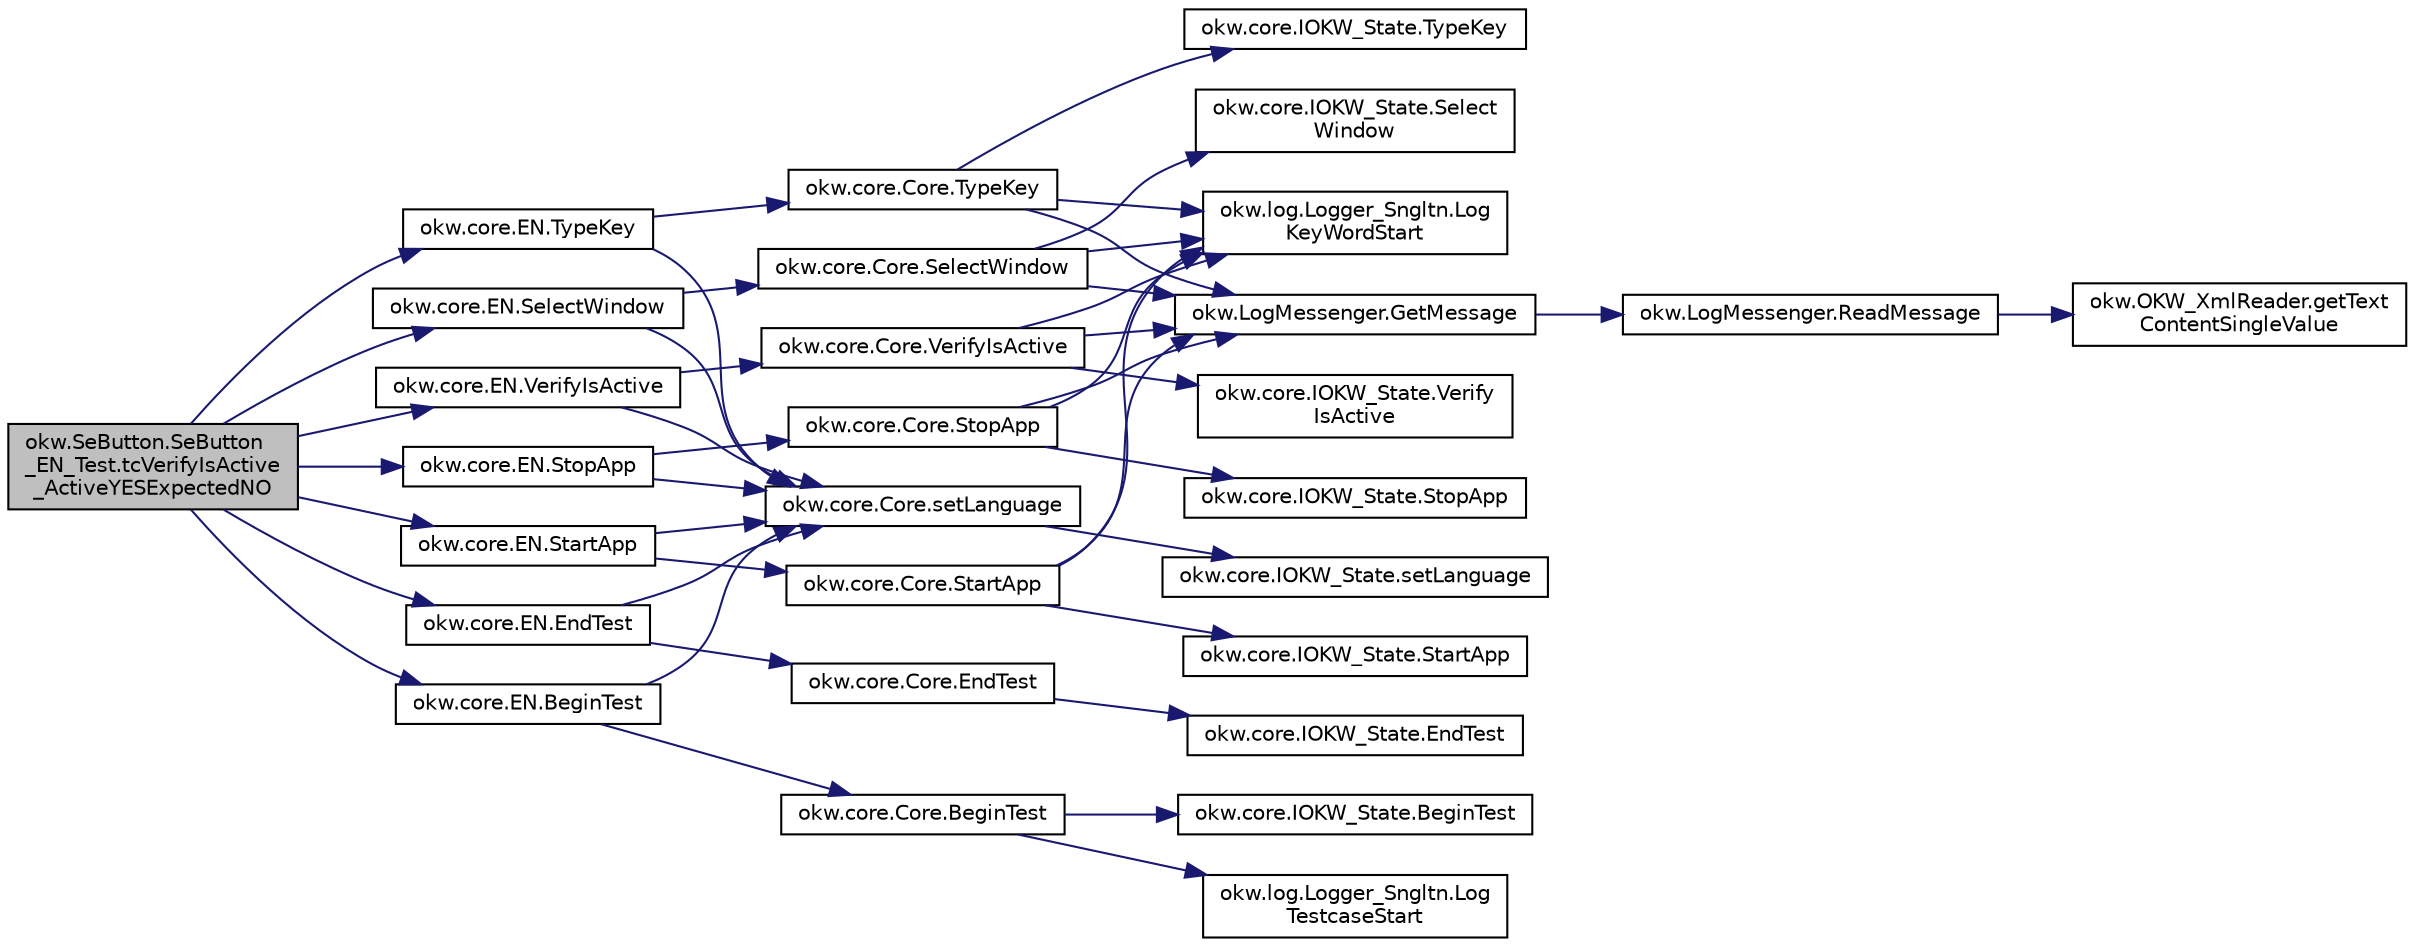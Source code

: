 digraph "okw.SeButton.SeButton_EN_Test.tcVerifyIsActive_ActiveYESExpectedNO"
{
 // INTERACTIVE_SVG=YES
 // LATEX_PDF_SIZE
  edge [fontname="Helvetica",fontsize="10",labelfontname="Helvetica",labelfontsize="10"];
  node [fontname="Helvetica",fontsize="10",shape=record];
  rankdir="LR";
  Node837 [label="okw.SeButton.SeButton\l_EN_Test.tcVerifyIsActive\l_ActiveYESExpectedNO",height=0.2,width=0.4,color="black", fillcolor="grey75", style="filled", fontcolor="black",tooltip="Test des Schlüsselwortes VerifyIsActive für den GUI-Adapter SeButton."];
  Node837 -> Node838 [color="midnightblue",fontsize="10",style="solid",fontname="Helvetica"];
  Node838 [label="okw.core.EN.BeginTest",height=0.2,width=0.4,color="black", fillcolor="white", style="filled",URL="$classokw_1_1core_1_1_e_n.html#aef613b0a3e6bb8a9623984db145cae69",tooltip="Markiert den Anfang eines neuen Testfalls."];
  Node838 -> Node839 [color="midnightblue",fontsize="10",style="solid",fontname="Helvetica"];
  Node839 [label="okw.core.Core.setLanguage",height=0.2,width=0.4,color="black", fillcolor="white", style="filled",URL="$classokw_1_1core_1_1_core.html#ab4e0f723d27cb11c944ec4c82c426100",tooltip="Setzt die Sprache auf den gegebenen wert Language."];
  Node839 -> Node840 [color="midnightblue",fontsize="10",style="solid",fontname="Helvetica"];
  Node840 [label="okw.core.IOKW_State.setLanguage",height=0.2,width=0.4,color="black", fillcolor="white", style="filled",URL="$interfaceokw_1_1core_1_1_i_o_k_w___state.html#a866baa0bde08a47418f54d63bdb56097",tooltip="Interne Methode zum setzen der Sprache für die sprachabhängigen Ausgaben der Dokumentation (Log)."];
  Node838 -> Node841 [color="midnightblue",fontsize="10",style="solid",fontname="Helvetica"];
  Node841 [label="okw.core.Core.BeginTest",height=0.2,width=0.4,color="black", fillcolor="white", style="filled",URL="$classokw_1_1core_1_1_core.html#acfefe92468c9eb9e951846372726c4d8",tooltip="Markiert den Anfang eines neuen Testfalls."];
  Node841 -> Node842 [color="midnightblue",fontsize="10",style="solid",fontname="Helvetica"];
  Node842 [label="okw.log.Logger_Sngltn.Log\lTestcaseStart",height=0.2,width=0.4,color="black", fillcolor="white", style="filled",URL="$classokw_1_1log_1_1_logger___sngltn.html#a60f4ad59db847ae61df928f9920f3deb",tooltip="Ausgabe des Testfalls."];
  Node841 -> Node843 [color="midnightblue",fontsize="10",style="solid",fontname="Helvetica"];
  Node843 [label="okw.core.IOKW_State.BeginTest",height=0.2,width=0.4,color="black", fillcolor="white", style="filled",URL="$interfaceokw_1_1core_1_1_i_o_k_w___state.html#ae5480ddb1fc37eade5d899d335bc4b13",tooltip="Markiert den Anfang eines neuen Testfalls."];
  Node837 -> Node844 [color="midnightblue",fontsize="10",style="solid",fontname="Helvetica"];
  Node844 [label="okw.core.EN.StartApp",height=0.2,width=0.4,color="black", fillcolor="white", style="filled",URL="$classokw_1_1core_1_1_e_n.html#aaa7465ee7f135c724668d8b22dc2219f",tooltip="Startet die gegebene Anwendung."];
  Node844 -> Node839 [color="midnightblue",fontsize="10",style="solid",fontname="Helvetica"];
  Node844 -> Node845 [color="midnightblue",fontsize="10",style="solid",fontname="Helvetica"];
  Node845 [label="okw.core.Core.StartApp",height=0.2,width=0.4,color="black", fillcolor="white", style="filled",URL="$classokw_1_1core_1_1_core.html#ac20a22275b6aea1c4e551dce1fd0c1e9",tooltip="Startet die gegebene Anwendung."];
  Node845 -> Node846 [color="midnightblue",fontsize="10",style="solid",fontname="Helvetica"];
  Node846 [label="okw.log.Logger_Sngltn.Log\lKeyWordStart",height=0.2,width=0.4,color="black", fillcolor="white", style="filled",URL="$classokw_1_1log_1_1_logger___sngltn.html#a70ec25e200e00ecefc544e8fd371d2ef",tooltip="Ausgabe eines Schlüsselwortes."];
  Node845 -> Node847 [color="midnightblue",fontsize="10",style="solid",fontname="Helvetica"];
  Node847 [label="okw.LogMessenger.GetMessage",height=0.2,width=0.4,color="black", fillcolor="white", style="filled",URL="$classokw_1_1_log_messenger.html#af225d1f037d47b3b085175c09d78bdd2",tooltip="Holt die Log-Meldung für MethodeNmae/Textkey ohne weitere Parameter."];
  Node847 -> Node848 [color="midnightblue",fontsize="10",style="solid",fontname="Helvetica"];
  Node848 [label="okw.LogMessenger.ReadMessage",height=0.2,width=0.4,color="black", fillcolor="white", style="filled",URL="$classokw_1_1_log_messenger.html#a530cd6ab82ec82a04206a2e976ec06e3",tooltip="Interne Kernfunktion holt die Log-Meldung mit Platzhaltern aus der XML-Datei."];
  Node848 -> Node849 [color="midnightblue",fontsize="10",style="solid",fontname="Helvetica"];
  Node849 [label="okw.OKW_XmlReader.getText\lContentSingleValue",height=0.2,width=0.4,color="black", fillcolor="white", style="filled",URL="$classokw_1_1_o_k_w___xml_reader.html#ab920b5335a2e1429c14cc5f8e79f39eb",tooltip="Lies den TextContent eines Tag."];
  Node845 -> Node850 [color="midnightblue",fontsize="10",style="solid",fontname="Helvetica"];
  Node850 [label="okw.core.IOKW_State.StartApp",height=0.2,width=0.4,color="black", fillcolor="white", style="filled",URL="$interfaceokw_1_1core_1_1_i_o_k_w___state.html#a0ec9b7c60041061f1b01d85b703a27a8",tooltip="Startet die gegebene Anwendung."];
  Node837 -> Node851 [color="midnightblue",fontsize="10",style="solid",fontname="Helvetica"];
  Node851 [label="okw.core.EN.TypeKey",height=0.2,width=0.4,color="black", fillcolor="white", style="filled",URL="$classokw_1_1core_1_1_e_n.html#ae24d951e607b9b82af4f3b80e71285b9",tooltip="Tastatureingaben von Daten in das aktive Fensterobjekt."];
  Node851 -> Node839 [color="midnightblue",fontsize="10",style="solid",fontname="Helvetica"];
  Node851 -> Node852 [color="midnightblue",fontsize="10",style="solid",fontname="Helvetica"];
  Node852 [label="okw.core.Core.TypeKey",height=0.2,width=0.4,color="black", fillcolor="white", style="filled",URL="$classokw_1_1core_1_1_core.html#ad09bf3a237b88913dbe9ebc228db1cf3",tooltip="Tastatureingaben von Daten in das aktive Fensterobjekt."];
  Node852 -> Node846 [color="midnightblue",fontsize="10",style="solid",fontname="Helvetica"];
  Node852 -> Node847 [color="midnightblue",fontsize="10",style="solid",fontname="Helvetica"];
  Node852 -> Node853 [color="midnightblue",fontsize="10",style="solid",fontname="Helvetica"];
  Node853 [label="okw.core.IOKW_State.TypeKey",height=0.2,width=0.4,color="black", fillcolor="white", style="filled",URL="$interfaceokw_1_1core_1_1_i_o_k_w___state.html#a0466b45ed636074a1b6cd52de6b5fdd6",tooltip="Tastatureingaben von Daten in das aktive Fensterobjekt."];
  Node837 -> Node854 [color="midnightblue",fontsize="10",style="solid",fontname="Helvetica"];
  Node854 [label="okw.core.EN.SelectWindow",height=0.2,width=0.4,color="black", fillcolor="white", style="filled",URL="$classokw_1_1core_1_1_e_n.html#a2b61c2b39a9cfdbdfd25fe0e3d43785b",tooltip="Setzt den Kontext auf das gegebene Fenster."];
  Node854 -> Node839 [color="midnightblue",fontsize="10",style="solid",fontname="Helvetica"];
  Node854 -> Node855 [color="midnightblue",fontsize="10",style="solid",fontname="Helvetica"];
  Node855 [label="okw.core.Core.SelectWindow",height=0.2,width=0.4,color="black", fillcolor="white", style="filled",URL="$classokw_1_1core_1_1_core.html#a6a68660eb5e34965522896e2a5c48314",tooltip="Setzt den Kontext auf das gegebene Fenster."];
  Node855 -> Node846 [color="midnightblue",fontsize="10",style="solid",fontname="Helvetica"];
  Node855 -> Node847 [color="midnightblue",fontsize="10",style="solid",fontname="Helvetica"];
  Node855 -> Node856 [color="midnightblue",fontsize="10",style="solid",fontname="Helvetica"];
  Node856 [label="okw.core.IOKW_State.Select\lWindow",height=0.2,width=0.4,color="black", fillcolor="white", style="filled",URL="$interfaceokw_1_1core_1_1_i_o_k_w___state.html#ad4fc9610ed5b1176590a45b55e6ac7f0",tooltip="Setzt den Kontext auf das gegebene Fenster."];
  Node837 -> Node857 [color="midnightblue",fontsize="10",style="solid",fontname="Helvetica"];
  Node857 [label="okw.core.EN.VerifyIsActive",height=0.2,width=0.4,color="black", fillcolor="white", style="filled",URL="$classokw_1_1core_1_1_e_n.html#a67f59cc780c7b380127c430522ae6a62",tooltip="Vergleicht den Fokus-Status des gegebenen Objekts mit dem erwarteten Wert."];
  Node857 -> Node839 [color="midnightblue",fontsize="10",style="solid",fontname="Helvetica"];
  Node857 -> Node858 [color="midnightblue",fontsize="10",style="solid",fontname="Helvetica"];
  Node858 [label="okw.core.Core.VerifyIsActive",height=0.2,width=0.4,color="black", fillcolor="white", style="filled",URL="$classokw_1_1core_1_1_core.html#af9261f054d5a82396c678851ade66b1b",tooltip="Vergleicht den Fokus-Status des gegebenen Objekts mit dem erwarteten Wert."];
  Node858 -> Node846 [color="midnightblue",fontsize="10",style="solid",fontname="Helvetica"];
  Node858 -> Node847 [color="midnightblue",fontsize="10",style="solid",fontname="Helvetica"];
  Node858 -> Node859 [color="midnightblue",fontsize="10",style="solid",fontname="Helvetica"];
  Node859 [label="okw.core.IOKW_State.Verify\lIsActive",height=0.2,width=0.4,color="black", fillcolor="white", style="filled",URL="$interfaceokw_1_1core_1_1_i_o_k_w___state.html#ad003bc140c032dc58f2f67bcc749990c",tooltip="Vergleicht den Fokus-Status des gegebenen Objekts mit dem erwarteten Wert."];
  Node837 -> Node860 [color="midnightblue",fontsize="10",style="solid",fontname="Helvetica"];
  Node860 [label="okw.core.EN.StopApp",height=0.2,width=0.4,color="black", fillcolor="white", style="filled",URL="$classokw_1_1core_1_1_e_n.html#aba06d28c60512e1dc55902403abbd3f6",tooltip="Beendet eine gegebene Anwendung."];
  Node860 -> Node839 [color="midnightblue",fontsize="10",style="solid",fontname="Helvetica"];
  Node860 -> Node861 [color="midnightblue",fontsize="10",style="solid",fontname="Helvetica"];
  Node861 [label="okw.core.Core.StopApp",height=0.2,width=0.4,color="black", fillcolor="white", style="filled",URL="$classokw_1_1core_1_1_core.html#a13d953a145a5e1bc776785f8433ba69c",tooltip="Beendet eine gegebene Anwendung."];
  Node861 -> Node846 [color="midnightblue",fontsize="10",style="solid",fontname="Helvetica"];
  Node861 -> Node847 [color="midnightblue",fontsize="10",style="solid",fontname="Helvetica"];
  Node861 -> Node862 [color="midnightblue",fontsize="10",style="solid",fontname="Helvetica"];
  Node862 [label="okw.core.IOKW_State.StopApp",height=0.2,width=0.4,color="black", fillcolor="white", style="filled",URL="$interfaceokw_1_1core_1_1_i_o_k_w___state.html#a789e33be9253edfccfe5654f537cf52a",tooltip="Beendet eine gegebene Anwendung."];
  Node837 -> Node863 [color="midnightblue",fontsize="10",style="solid",fontname="Helvetica"];
  Node863 [label="okw.core.EN.EndTest",height=0.2,width=0.4,color="black", fillcolor="white", style="filled",URL="$classokw_1_1core_1_1_e_n.html#aa51cc1227f749efca4fd2801f5cb664f",tooltip="Signalisiert das Ende eines Testfalls."];
  Node863 -> Node839 [color="midnightblue",fontsize="10",style="solid",fontname="Helvetica"];
  Node863 -> Node864 [color="midnightblue",fontsize="10",style="solid",fontname="Helvetica"];
  Node864 [label="okw.core.Core.EndTest",height=0.2,width=0.4,color="black", fillcolor="white", style="filled",URL="$classokw_1_1core_1_1_core.html#abf0b4a4074d5292675319eb0045fcb9c",tooltip="Signalisiert das Ende eines Testfalls."];
  Node864 -> Node865 [color="midnightblue",fontsize="10",style="solid",fontname="Helvetica"];
  Node865 [label="okw.core.IOKW_State.EndTest",height=0.2,width=0.4,color="black", fillcolor="white", style="filled",URL="$interfaceokw_1_1core_1_1_i_o_k_w___state.html#ac0b681eddd02ac39ff0c4970a634a186",tooltip="Signalisiert das Ende eines Testfalls."];
}

